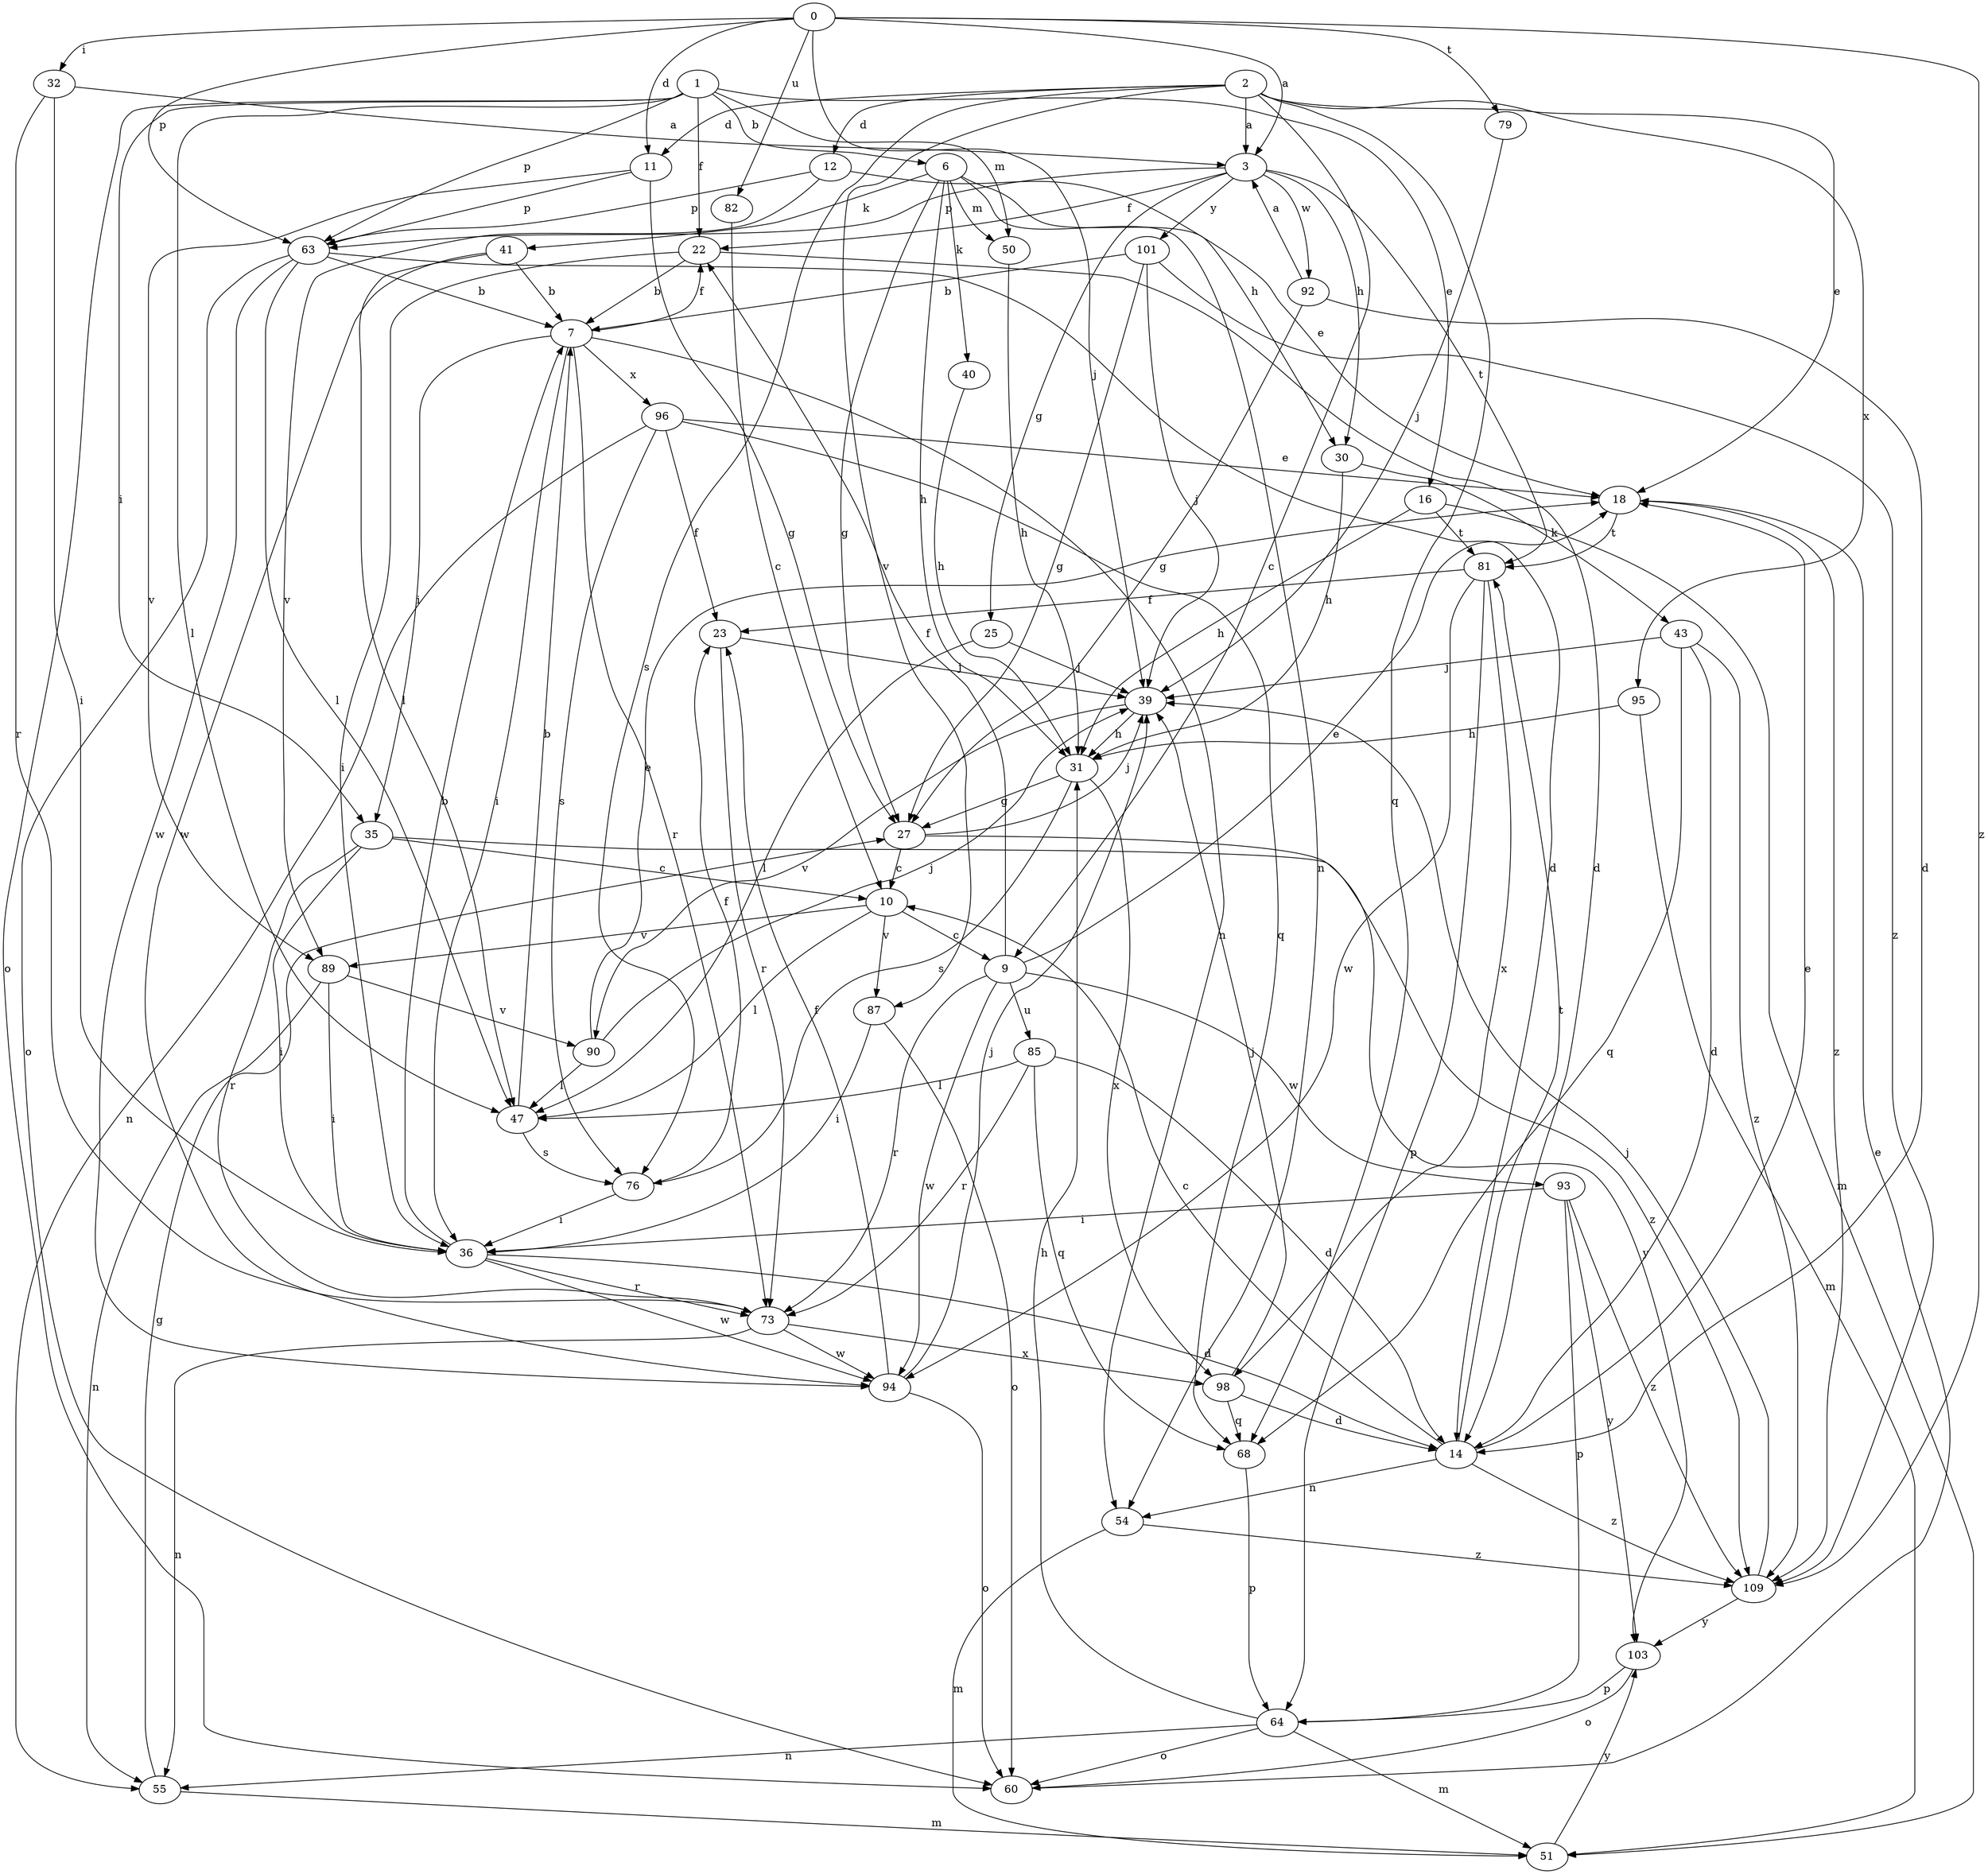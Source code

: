 strict digraph  {
0;
1;
2;
3;
6;
7;
9;
10;
11;
12;
14;
16;
18;
22;
23;
25;
27;
30;
31;
32;
35;
36;
39;
40;
41;
43;
47;
50;
51;
54;
55;
60;
63;
64;
68;
73;
76;
79;
81;
82;
85;
87;
89;
90;
92;
93;
94;
95;
96;
98;
101;
103;
109;
0 -> 3  [label=a];
0 -> 11  [label=d];
0 -> 32  [label=i];
0 -> 39  [label=j];
0 -> 63  [label=p];
0 -> 79  [label=t];
0 -> 82  [label=u];
0 -> 109  [label=z];
1 -> 6  [label=b];
1 -> 16  [label=e];
1 -> 22  [label=f];
1 -> 35  [label=i];
1 -> 47  [label=l];
1 -> 50  [label=m];
1 -> 60  [label=o];
1 -> 63  [label=p];
2 -> 3  [label=a];
2 -> 9  [label=c];
2 -> 11  [label=d];
2 -> 12  [label=d];
2 -> 18  [label=e];
2 -> 68  [label=q];
2 -> 76  [label=s];
2 -> 87  [label=v];
2 -> 95  [label=x];
3 -> 22  [label=f];
3 -> 25  [label=g];
3 -> 30  [label=h];
3 -> 63  [label=p];
3 -> 81  [label=t];
3 -> 92  [label=w];
3 -> 101  [label=y];
6 -> 27  [label=g];
6 -> 30  [label=h];
6 -> 31  [label=h];
6 -> 40  [label=k];
6 -> 41  [label=k];
6 -> 50  [label=m];
6 -> 54  [label=n];
7 -> 22  [label=f];
7 -> 35  [label=i];
7 -> 36  [label=i];
7 -> 54  [label=n];
7 -> 73  [label=r];
7 -> 96  [label=x];
9 -> 18  [label=e];
9 -> 22  [label=f];
9 -> 73  [label=r];
9 -> 85  [label=u];
9 -> 93  [label=w];
9 -> 94  [label=w];
10 -> 9  [label=c];
10 -> 47  [label=l];
10 -> 87  [label=v];
10 -> 89  [label=v];
11 -> 27  [label=g];
11 -> 63  [label=p];
11 -> 89  [label=v];
12 -> 18  [label=e];
12 -> 63  [label=p];
12 -> 89  [label=v];
14 -> 10  [label=c];
14 -> 18  [label=e];
14 -> 54  [label=n];
14 -> 81  [label=t];
14 -> 109  [label=z];
16 -> 31  [label=h];
16 -> 51  [label=m];
16 -> 81  [label=t];
18 -> 81  [label=t];
18 -> 109  [label=z];
22 -> 7  [label=b];
22 -> 14  [label=d];
22 -> 36  [label=i];
23 -> 39  [label=j];
23 -> 73  [label=r];
25 -> 39  [label=j];
25 -> 47  [label=l];
27 -> 10  [label=c];
27 -> 39  [label=j];
27 -> 103  [label=y];
30 -> 31  [label=h];
30 -> 43  [label=k];
31 -> 27  [label=g];
31 -> 76  [label=s];
31 -> 98  [label=x];
32 -> 3  [label=a];
32 -> 36  [label=i];
32 -> 73  [label=r];
35 -> 10  [label=c];
35 -> 36  [label=i];
35 -> 73  [label=r];
35 -> 109  [label=z];
36 -> 7  [label=b];
36 -> 14  [label=d];
36 -> 73  [label=r];
36 -> 94  [label=w];
39 -> 31  [label=h];
39 -> 90  [label=v];
40 -> 31  [label=h];
41 -> 7  [label=b];
41 -> 47  [label=l];
41 -> 94  [label=w];
43 -> 14  [label=d];
43 -> 39  [label=j];
43 -> 68  [label=q];
43 -> 109  [label=z];
47 -> 7  [label=b];
47 -> 76  [label=s];
50 -> 31  [label=h];
51 -> 103  [label=y];
54 -> 51  [label=m];
54 -> 109  [label=z];
55 -> 27  [label=g];
55 -> 51  [label=m];
60 -> 18  [label=e];
63 -> 7  [label=b];
63 -> 14  [label=d];
63 -> 47  [label=l];
63 -> 60  [label=o];
63 -> 94  [label=w];
64 -> 31  [label=h];
64 -> 51  [label=m];
64 -> 55  [label=n];
64 -> 60  [label=o];
68 -> 64  [label=p];
73 -> 55  [label=n];
73 -> 94  [label=w];
73 -> 98  [label=x];
76 -> 23  [label=f];
76 -> 36  [label=i];
79 -> 39  [label=j];
81 -> 23  [label=f];
81 -> 64  [label=p];
81 -> 94  [label=w];
81 -> 98  [label=x];
82 -> 10  [label=c];
85 -> 14  [label=d];
85 -> 47  [label=l];
85 -> 68  [label=q];
85 -> 73  [label=r];
87 -> 36  [label=i];
87 -> 60  [label=o];
89 -> 36  [label=i];
89 -> 55  [label=n];
89 -> 90  [label=v];
90 -> 18  [label=e];
90 -> 39  [label=j];
90 -> 47  [label=l];
92 -> 3  [label=a];
92 -> 14  [label=d];
92 -> 27  [label=g];
93 -> 36  [label=i];
93 -> 64  [label=p];
93 -> 103  [label=y];
93 -> 109  [label=z];
94 -> 23  [label=f];
94 -> 39  [label=j];
94 -> 60  [label=o];
95 -> 31  [label=h];
95 -> 51  [label=m];
96 -> 18  [label=e];
96 -> 23  [label=f];
96 -> 55  [label=n];
96 -> 68  [label=q];
96 -> 76  [label=s];
98 -> 14  [label=d];
98 -> 39  [label=j];
98 -> 68  [label=q];
101 -> 7  [label=b];
101 -> 27  [label=g];
101 -> 39  [label=j];
101 -> 109  [label=z];
103 -> 60  [label=o];
103 -> 64  [label=p];
109 -> 39  [label=j];
109 -> 103  [label=y];
}
